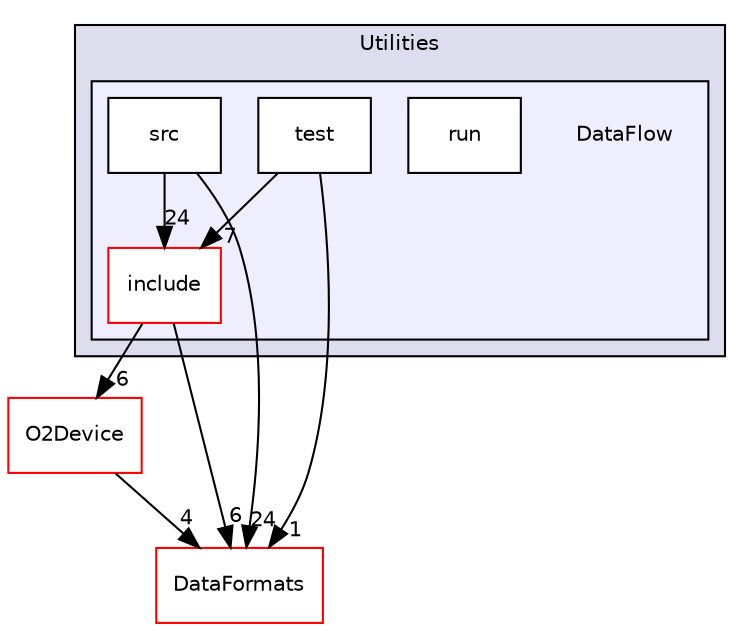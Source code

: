 digraph "/home/travis/build/AliceO2Group/AliceO2/Utilities/DataFlow" {
  bgcolor=transparent;
  compound=true
  node [ fontsize="10", fontname="Helvetica"];
  edge [ labelfontsize="10", labelfontname="Helvetica"];
  subgraph clusterdir_b05a5fa85f84bfc9013183c9d87f9a36 {
    graph [ bgcolor="#ddddee", pencolor="black", label="Utilities" fontname="Helvetica", fontsize="10", URL="dir_b05a5fa85f84bfc9013183c9d87f9a36.html"]
  subgraph clusterdir_47364d143a6f2085f762c4e9d70a45c1 {
    graph [ bgcolor="#eeeeff", pencolor="black", label="" URL="dir_47364d143a6f2085f762c4e9d70a45c1.html"];
    dir_47364d143a6f2085f762c4e9d70a45c1 [shape=plaintext label="DataFlow"];
    dir_104c97f92a33e380b6a2d699e26fec12 [shape=box label="include" color="red" fillcolor="white" style="filled" URL="dir_104c97f92a33e380b6a2d699e26fec12.html"];
    dir_55bd0df9c905ff2318ef2415a7d8b7a9 [shape=box label="run" color="black" fillcolor="white" style="filled" URL="dir_55bd0df9c905ff2318ef2415a7d8b7a9.html"];
    dir_61dd9bab78f04367c9fcaf9d1a0ef4be [shape=box label="src" color="black" fillcolor="white" style="filled" URL="dir_61dd9bab78f04367c9fcaf9d1a0ef4be.html"];
    dir_f28fe38fbb549ca17fec0e6f5052bdf4 [shape=box label="test" color="black" fillcolor="white" style="filled" URL="dir_f28fe38fbb549ca17fec0e6f5052bdf4.html"];
  }
  }
  dir_f35ccb320b67f1c85d228c773db13bda [shape=box label="O2Device" color="red" URL="dir_f35ccb320b67f1c85d228c773db13bda.html"];
  dir_2171f7ec022c5423887b07c69b2f5b48 [shape=box label="DataFormats" color="red" URL="dir_2171f7ec022c5423887b07c69b2f5b48.html"];
  dir_104c97f92a33e380b6a2d699e26fec12->dir_f35ccb320b67f1c85d228c773db13bda [headlabel="6", labeldistance=1.5 headhref="dir_000447_000452.html"];
  dir_104c97f92a33e380b6a2d699e26fec12->dir_2171f7ec022c5423887b07c69b2f5b48 [headlabel="6", labeldistance=1.5 headhref="dir_000447_000054.html"];
  dir_f28fe38fbb549ca17fec0e6f5052bdf4->dir_104c97f92a33e380b6a2d699e26fec12 [headlabel="7", labeldistance=1.5 headhref="dir_000450_000447.html"];
  dir_f28fe38fbb549ca17fec0e6f5052bdf4->dir_2171f7ec022c5423887b07c69b2f5b48 [headlabel="1", labeldistance=1.5 headhref="dir_000450_000054.html"];
  dir_f35ccb320b67f1c85d228c773db13bda->dir_2171f7ec022c5423887b07c69b2f5b48 [headlabel="4", labeldistance=1.5 headhref="dir_000452_000054.html"];
  dir_61dd9bab78f04367c9fcaf9d1a0ef4be->dir_104c97f92a33e380b6a2d699e26fec12 [headlabel="24", labeldistance=1.5 headhref="dir_000403_000447.html"];
  dir_61dd9bab78f04367c9fcaf9d1a0ef4be->dir_2171f7ec022c5423887b07c69b2f5b48 [headlabel="24", labeldistance=1.5 headhref="dir_000403_000054.html"];
}
